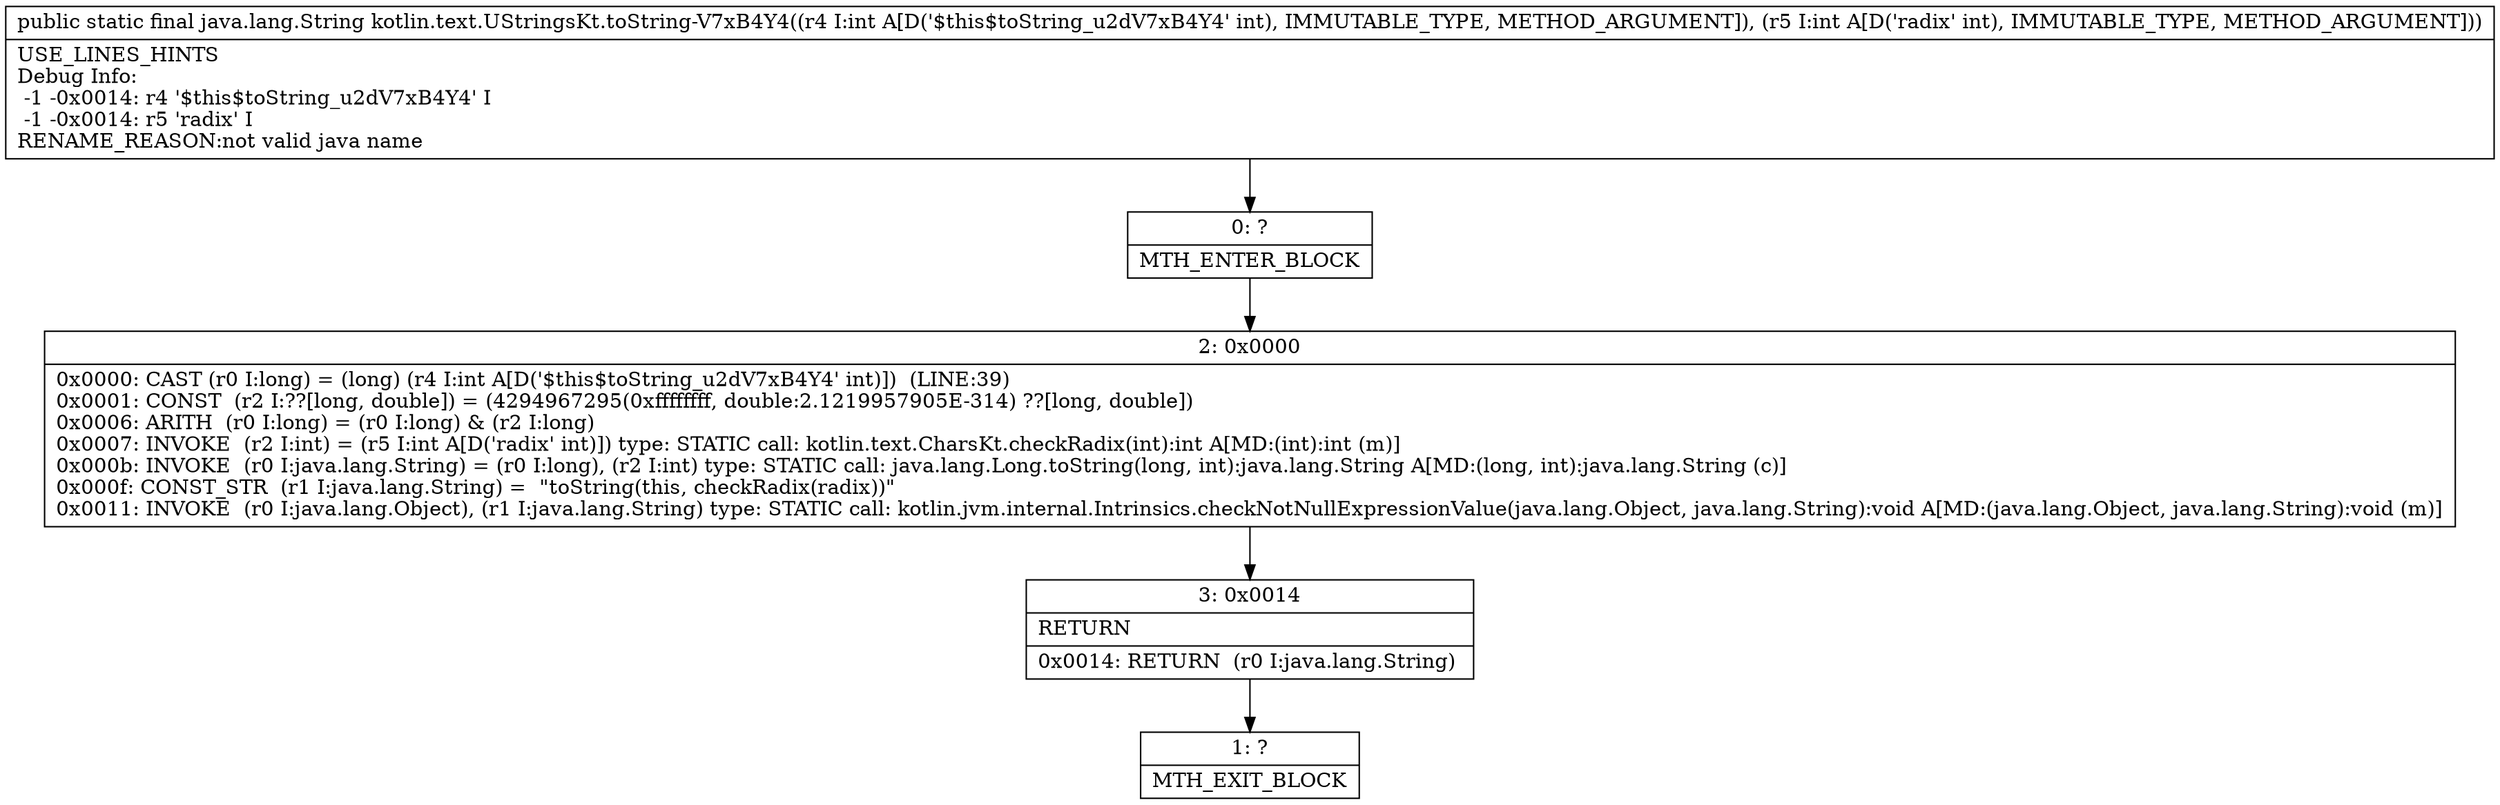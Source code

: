 digraph "CFG forkotlin.text.UStringsKt.toString\-V7xB4Y4(II)Ljava\/lang\/String;" {
Node_0 [shape=record,label="{0\:\ ?|MTH_ENTER_BLOCK\l}"];
Node_2 [shape=record,label="{2\:\ 0x0000|0x0000: CAST (r0 I:long) = (long) (r4 I:int A[D('$this$toString_u2dV7xB4Y4' int)])  (LINE:39)\l0x0001: CONST  (r2 I:??[long, double]) = (4294967295(0xffffffff, double:2.1219957905E\-314) ??[long, double]) \l0x0006: ARITH  (r0 I:long) = (r0 I:long) & (r2 I:long) \l0x0007: INVOKE  (r2 I:int) = (r5 I:int A[D('radix' int)]) type: STATIC call: kotlin.text.CharsKt.checkRadix(int):int A[MD:(int):int (m)]\l0x000b: INVOKE  (r0 I:java.lang.String) = (r0 I:long), (r2 I:int) type: STATIC call: java.lang.Long.toString(long, int):java.lang.String A[MD:(long, int):java.lang.String (c)]\l0x000f: CONST_STR  (r1 I:java.lang.String) =  \"toString(this, checkRadix(radix))\" \l0x0011: INVOKE  (r0 I:java.lang.Object), (r1 I:java.lang.String) type: STATIC call: kotlin.jvm.internal.Intrinsics.checkNotNullExpressionValue(java.lang.Object, java.lang.String):void A[MD:(java.lang.Object, java.lang.String):void (m)]\l}"];
Node_3 [shape=record,label="{3\:\ 0x0014|RETURN\l|0x0014: RETURN  (r0 I:java.lang.String) \l}"];
Node_1 [shape=record,label="{1\:\ ?|MTH_EXIT_BLOCK\l}"];
MethodNode[shape=record,label="{public static final java.lang.String kotlin.text.UStringsKt.toString\-V7xB4Y4((r4 I:int A[D('$this$toString_u2dV7xB4Y4' int), IMMUTABLE_TYPE, METHOD_ARGUMENT]), (r5 I:int A[D('radix' int), IMMUTABLE_TYPE, METHOD_ARGUMENT]))  | USE_LINES_HINTS\lDebug Info:\l  \-1 \-0x0014: r4 '$this$toString_u2dV7xB4Y4' I\l  \-1 \-0x0014: r5 'radix' I\lRENAME_REASON:not valid java name\l}"];
MethodNode -> Node_0;Node_0 -> Node_2;
Node_2 -> Node_3;
Node_3 -> Node_1;
}

